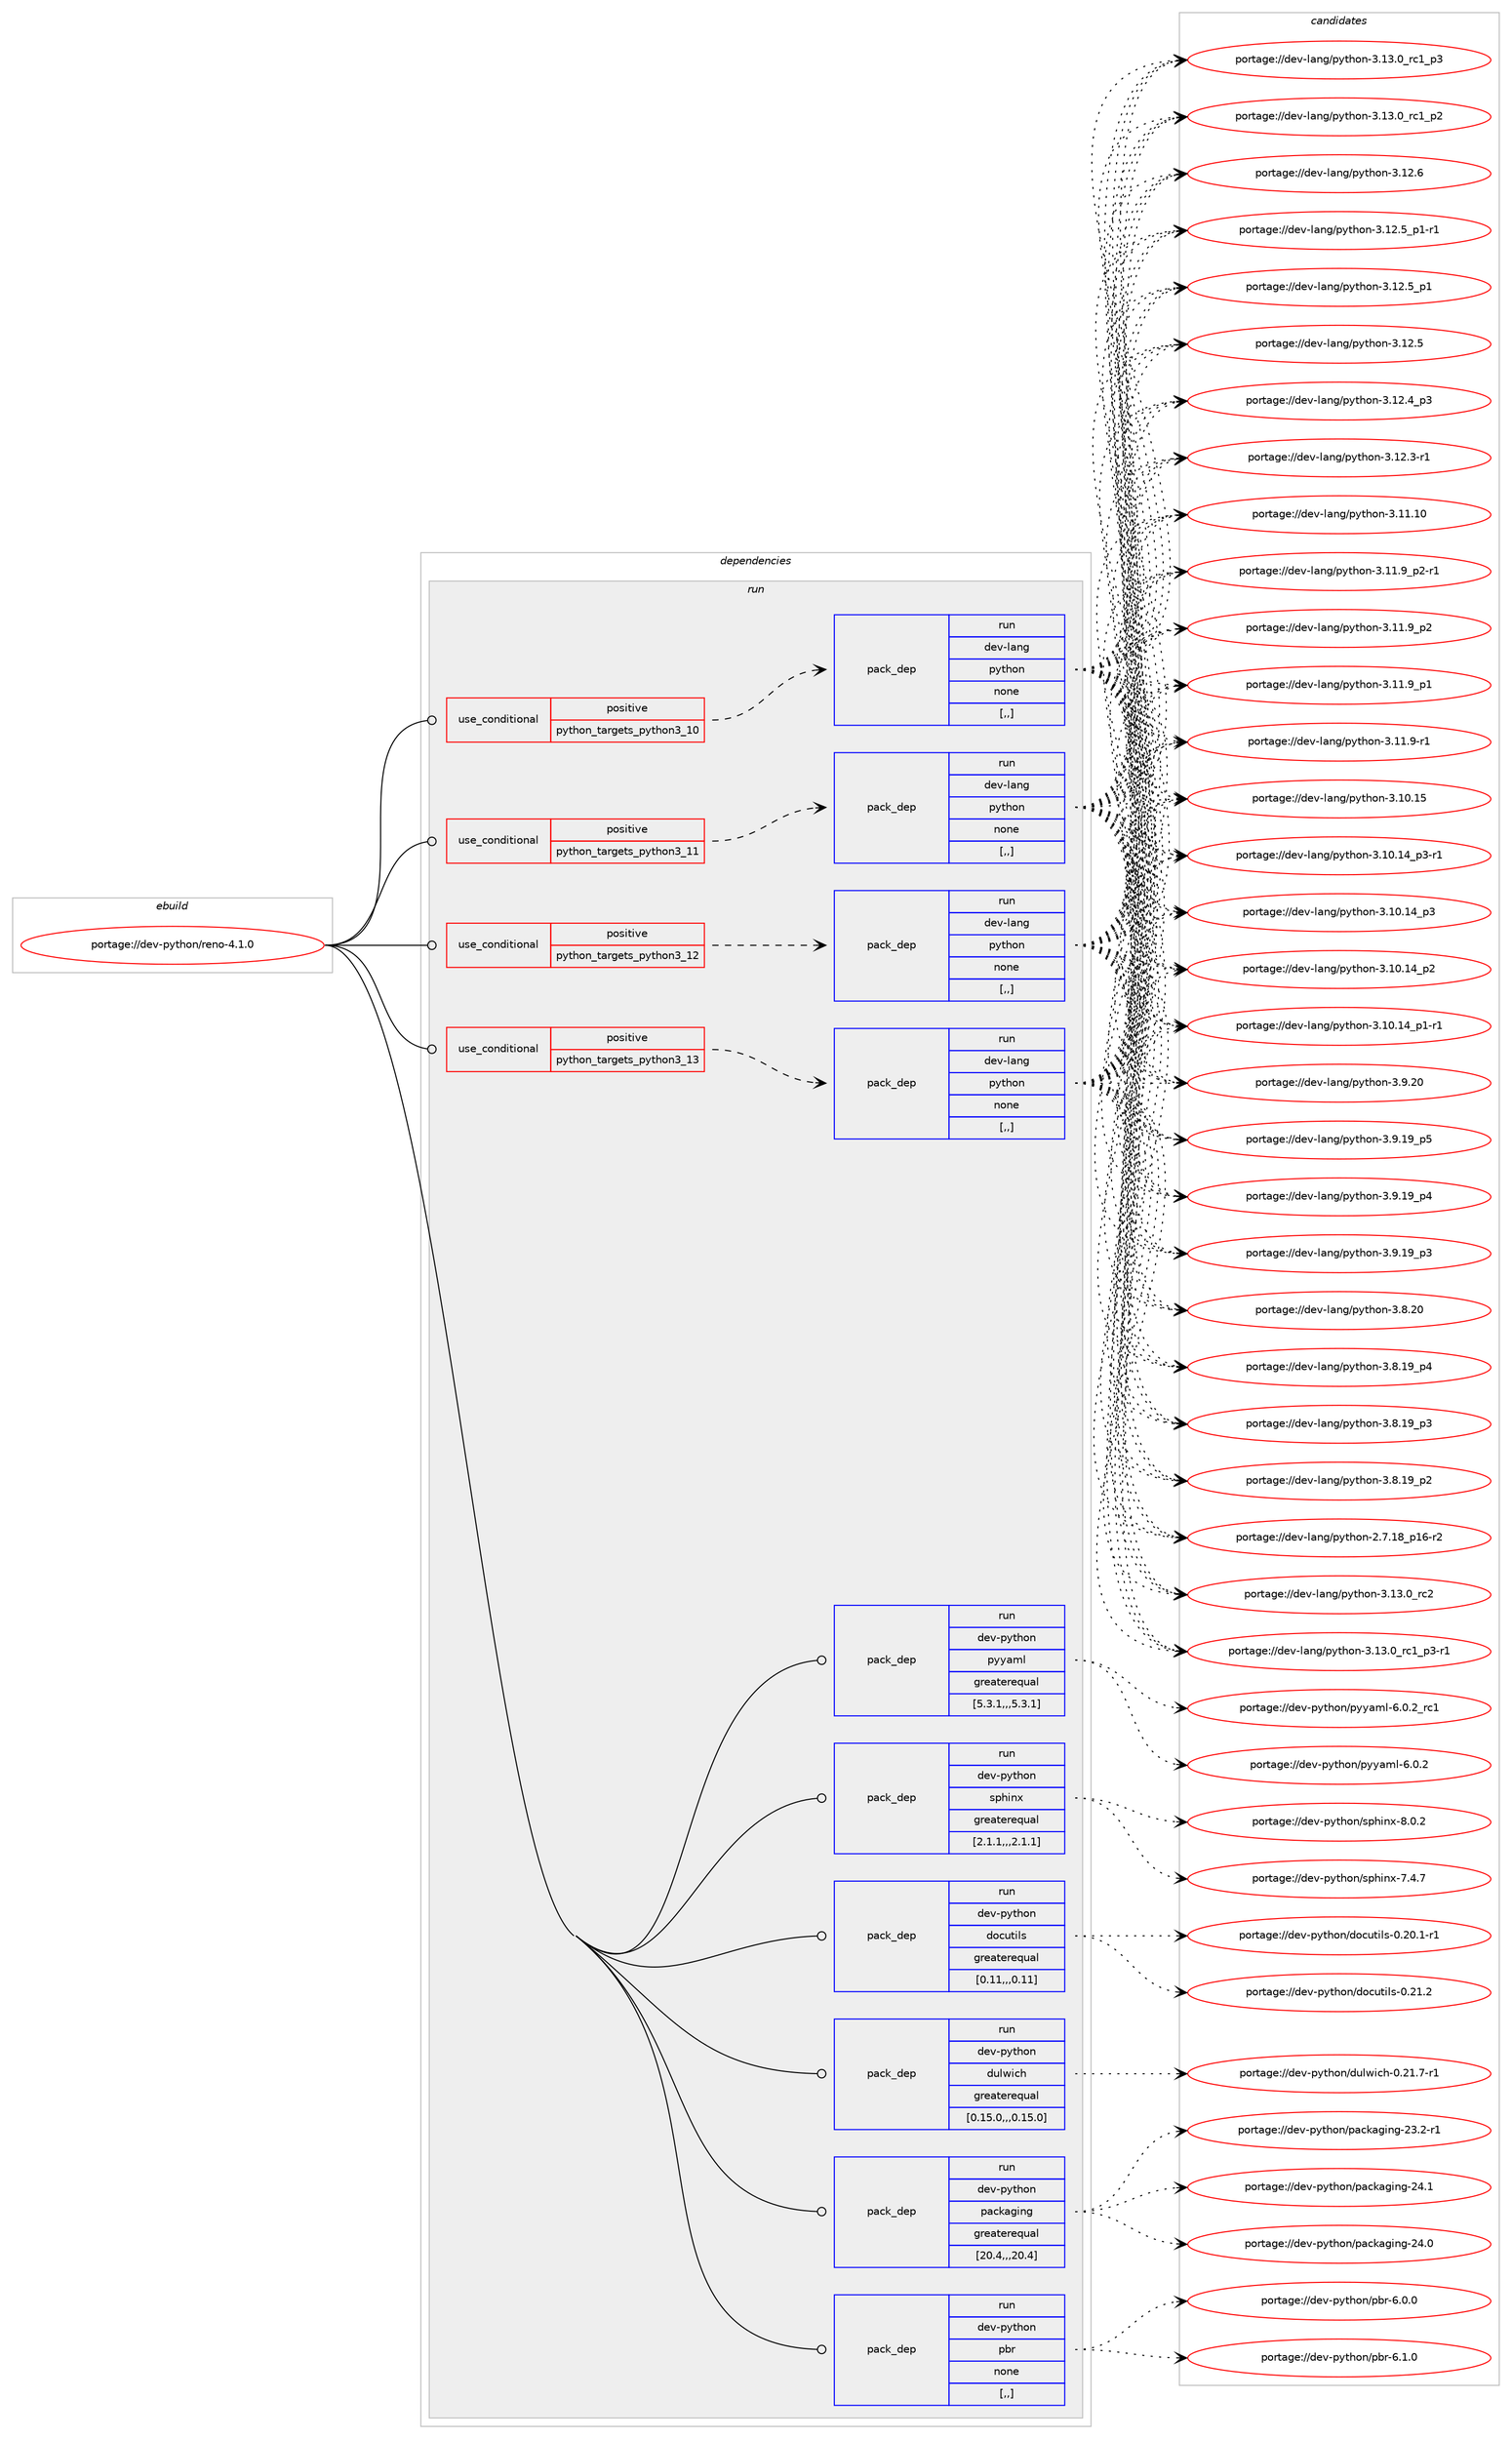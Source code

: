 digraph prolog {

# *************
# Graph options
# *************

newrank=true;
concentrate=true;
compound=true;
graph [rankdir=LR,fontname=Helvetica,fontsize=10,ranksep=1.5];#, ranksep=2.5, nodesep=0.2];
edge  [arrowhead=vee];
node  [fontname=Helvetica,fontsize=10];

# **********
# The ebuild
# **********

subgraph cluster_leftcol {
color=gray;
label=<<i>ebuild</i>>;
id [label="portage://dev-python/reno-4.1.0", color=red, width=4, href="../dev-python/reno-4.1.0.svg"];
}

# ****************
# The dependencies
# ****************

subgraph cluster_midcol {
color=gray;
label=<<i>dependencies</i>>;
subgraph cluster_compile {
fillcolor="#eeeeee";
style=filled;
label=<<i>compile</i>>;
}
subgraph cluster_compileandrun {
fillcolor="#eeeeee";
style=filled;
label=<<i>compile and run</i>>;
}
subgraph cluster_run {
fillcolor="#eeeeee";
style=filled;
label=<<i>run</i>>;
subgraph cond169623 {
dependency657152 [label=<<TABLE BORDER="0" CELLBORDER="1" CELLSPACING="0" CELLPADDING="4"><TR><TD ROWSPAN="3" CELLPADDING="10">use_conditional</TD></TR><TR><TD>positive</TD></TR><TR><TD>python_targets_python3_10</TD></TR></TABLE>>, shape=none, color=red];
subgraph pack482667 {
dependency657153 [label=<<TABLE BORDER="0" CELLBORDER="1" CELLSPACING="0" CELLPADDING="4" WIDTH="220"><TR><TD ROWSPAN="6" CELLPADDING="30">pack_dep</TD></TR><TR><TD WIDTH="110">run</TD></TR><TR><TD>dev-lang</TD></TR><TR><TD>python</TD></TR><TR><TD>none</TD></TR><TR><TD>[,,]</TD></TR></TABLE>>, shape=none, color=blue];
}
dependency657152:e -> dependency657153:w [weight=20,style="dashed",arrowhead="vee"];
}
id:e -> dependency657152:w [weight=20,style="solid",arrowhead="odot"];
subgraph cond169624 {
dependency657154 [label=<<TABLE BORDER="0" CELLBORDER="1" CELLSPACING="0" CELLPADDING="4"><TR><TD ROWSPAN="3" CELLPADDING="10">use_conditional</TD></TR><TR><TD>positive</TD></TR><TR><TD>python_targets_python3_11</TD></TR></TABLE>>, shape=none, color=red];
subgraph pack482668 {
dependency657155 [label=<<TABLE BORDER="0" CELLBORDER="1" CELLSPACING="0" CELLPADDING="4" WIDTH="220"><TR><TD ROWSPAN="6" CELLPADDING="30">pack_dep</TD></TR><TR><TD WIDTH="110">run</TD></TR><TR><TD>dev-lang</TD></TR><TR><TD>python</TD></TR><TR><TD>none</TD></TR><TR><TD>[,,]</TD></TR></TABLE>>, shape=none, color=blue];
}
dependency657154:e -> dependency657155:w [weight=20,style="dashed",arrowhead="vee"];
}
id:e -> dependency657154:w [weight=20,style="solid",arrowhead="odot"];
subgraph cond169625 {
dependency657156 [label=<<TABLE BORDER="0" CELLBORDER="1" CELLSPACING="0" CELLPADDING="4"><TR><TD ROWSPAN="3" CELLPADDING="10">use_conditional</TD></TR><TR><TD>positive</TD></TR><TR><TD>python_targets_python3_12</TD></TR></TABLE>>, shape=none, color=red];
subgraph pack482669 {
dependency657157 [label=<<TABLE BORDER="0" CELLBORDER="1" CELLSPACING="0" CELLPADDING="4" WIDTH="220"><TR><TD ROWSPAN="6" CELLPADDING="30">pack_dep</TD></TR><TR><TD WIDTH="110">run</TD></TR><TR><TD>dev-lang</TD></TR><TR><TD>python</TD></TR><TR><TD>none</TD></TR><TR><TD>[,,]</TD></TR></TABLE>>, shape=none, color=blue];
}
dependency657156:e -> dependency657157:w [weight=20,style="dashed",arrowhead="vee"];
}
id:e -> dependency657156:w [weight=20,style="solid",arrowhead="odot"];
subgraph cond169626 {
dependency657158 [label=<<TABLE BORDER="0" CELLBORDER="1" CELLSPACING="0" CELLPADDING="4"><TR><TD ROWSPAN="3" CELLPADDING="10">use_conditional</TD></TR><TR><TD>positive</TD></TR><TR><TD>python_targets_python3_13</TD></TR></TABLE>>, shape=none, color=red];
subgraph pack482670 {
dependency657159 [label=<<TABLE BORDER="0" CELLBORDER="1" CELLSPACING="0" CELLPADDING="4" WIDTH="220"><TR><TD ROWSPAN="6" CELLPADDING="30">pack_dep</TD></TR><TR><TD WIDTH="110">run</TD></TR><TR><TD>dev-lang</TD></TR><TR><TD>python</TD></TR><TR><TD>none</TD></TR><TR><TD>[,,]</TD></TR></TABLE>>, shape=none, color=blue];
}
dependency657158:e -> dependency657159:w [weight=20,style="dashed",arrowhead="vee"];
}
id:e -> dependency657158:w [weight=20,style="solid",arrowhead="odot"];
subgraph pack482671 {
dependency657160 [label=<<TABLE BORDER="0" CELLBORDER="1" CELLSPACING="0" CELLPADDING="4" WIDTH="220"><TR><TD ROWSPAN="6" CELLPADDING="30">pack_dep</TD></TR><TR><TD WIDTH="110">run</TD></TR><TR><TD>dev-python</TD></TR><TR><TD>docutils</TD></TR><TR><TD>greaterequal</TD></TR><TR><TD>[0.11,,,0.11]</TD></TR></TABLE>>, shape=none, color=blue];
}
id:e -> dependency657160:w [weight=20,style="solid",arrowhead="odot"];
subgraph pack482672 {
dependency657161 [label=<<TABLE BORDER="0" CELLBORDER="1" CELLSPACING="0" CELLPADDING="4" WIDTH="220"><TR><TD ROWSPAN="6" CELLPADDING="30">pack_dep</TD></TR><TR><TD WIDTH="110">run</TD></TR><TR><TD>dev-python</TD></TR><TR><TD>dulwich</TD></TR><TR><TD>greaterequal</TD></TR><TR><TD>[0.15.0,,,0.15.0]</TD></TR></TABLE>>, shape=none, color=blue];
}
id:e -> dependency657161:w [weight=20,style="solid",arrowhead="odot"];
subgraph pack482673 {
dependency657162 [label=<<TABLE BORDER="0" CELLBORDER="1" CELLSPACING="0" CELLPADDING="4" WIDTH="220"><TR><TD ROWSPAN="6" CELLPADDING="30">pack_dep</TD></TR><TR><TD WIDTH="110">run</TD></TR><TR><TD>dev-python</TD></TR><TR><TD>packaging</TD></TR><TR><TD>greaterequal</TD></TR><TR><TD>[20.4,,,20.4]</TD></TR></TABLE>>, shape=none, color=blue];
}
id:e -> dependency657162:w [weight=20,style="solid",arrowhead="odot"];
subgraph pack482674 {
dependency657163 [label=<<TABLE BORDER="0" CELLBORDER="1" CELLSPACING="0" CELLPADDING="4" WIDTH="220"><TR><TD ROWSPAN="6" CELLPADDING="30">pack_dep</TD></TR><TR><TD WIDTH="110">run</TD></TR><TR><TD>dev-python</TD></TR><TR><TD>pbr</TD></TR><TR><TD>none</TD></TR><TR><TD>[,,]</TD></TR></TABLE>>, shape=none, color=blue];
}
id:e -> dependency657163:w [weight=20,style="solid",arrowhead="odot"];
subgraph pack482675 {
dependency657164 [label=<<TABLE BORDER="0" CELLBORDER="1" CELLSPACING="0" CELLPADDING="4" WIDTH="220"><TR><TD ROWSPAN="6" CELLPADDING="30">pack_dep</TD></TR><TR><TD WIDTH="110">run</TD></TR><TR><TD>dev-python</TD></TR><TR><TD>pyyaml</TD></TR><TR><TD>greaterequal</TD></TR><TR><TD>[5.3.1,,,5.3.1]</TD></TR></TABLE>>, shape=none, color=blue];
}
id:e -> dependency657164:w [weight=20,style="solid",arrowhead="odot"];
subgraph pack482676 {
dependency657165 [label=<<TABLE BORDER="0" CELLBORDER="1" CELLSPACING="0" CELLPADDING="4" WIDTH="220"><TR><TD ROWSPAN="6" CELLPADDING="30">pack_dep</TD></TR><TR><TD WIDTH="110">run</TD></TR><TR><TD>dev-python</TD></TR><TR><TD>sphinx</TD></TR><TR><TD>greaterequal</TD></TR><TR><TD>[2.1.1,,,2.1.1]</TD></TR></TABLE>>, shape=none, color=blue];
}
id:e -> dependency657165:w [weight=20,style="solid",arrowhead="odot"];
}
}

# **************
# The candidates
# **************

subgraph cluster_choices {
rank=same;
color=gray;
label=<<i>candidates</i>>;

subgraph choice482667 {
color=black;
nodesep=1;
choice10010111845108971101034711212111610411111045514649514648951149950 [label="portage://dev-lang/python-3.13.0_rc2", color=red, width=4,href="../dev-lang/python-3.13.0_rc2.svg"];
choice1001011184510897110103471121211161041111104551464951464895114994995112514511449 [label="portage://dev-lang/python-3.13.0_rc1_p3-r1", color=red, width=4,href="../dev-lang/python-3.13.0_rc1_p3-r1.svg"];
choice100101118451089711010347112121116104111110455146495146489511499499511251 [label="portage://dev-lang/python-3.13.0_rc1_p3", color=red, width=4,href="../dev-lang/python-3.13.0_rc1_p3.svg"];
choice100101118451089711010347112121116104111110455146495146489511499499511250 [label="portage://dev-lang/python-3.13.0_rc1_p2", color=red, width=4,href="../dev-lang/python-3.13.0_rc1_p2.svg"];
choice10010111845108971101034711212111610411111045514649504654 [label="portage://dev-lang/python-3.12.6", color=red, width=4,href="../dev-lang/python-3.12.6.svg"];
choice1001011184510897110103471121211161041111104551464950465395112494511449 [label="portage://dev-lang/python-3.12.5_p1-r1", color=red, width=4,href="../dev-lang/python-3.12.5_p1-r1.svg"];
choice100101118451089711010347112121116104111110455146495046539511249 [label="portage://dev-lang/python-3.12.5_p1", color=red, width=4,href="../dev-lang/python-3.12.5_p1.svg"];
choice10010111845108971101034711212111610411111045514649504653 [label="portage://dev-lang/python-3.12.5", color=red, width=4,href="../dev-lang/python-3.12.5.svg"];
choice100101118451089711010347112121116104111110455146495046529511251 [label="portage://dev-lang/python-3.12.4_p3", color=red, width=4,href="../dev-lang/python-3.12.4_p3.svg"];
choice100101118451089711010347112121116104111110455146495046514511449 [label="portage://dev-lang/python-3.12.3-r1", color=red, width=4,href="../dev-lang/python-3.12.3-r1.svg"];
choice1001011184510897110103471121211161041111104551464949464948 [label="portage://dev-lang/python-3.11.10", color=red, width=4,href="../dev-lang/python-3.11.10.svg"];
choice1001011184510897110103471121211161041111104551464949465795112504511449 [label="portage://dev-lang/python-3.11.9_p2-r1", color=red, width=4,href="../dev-lang/python-3.11.9_p2-r1.svg"];
choice100101118451089711010347112121116104111110455146494946579511250 [label="portage://dev-lang/python-3.11.9_p2", color=red, width=4,href="../dev-lang/python-3.11.9_p2.svg"];
choice100101118451089711010347112121116104111110455146494946579511249 [label="portage://dev-lang/python-3.11.9_p1", color=red, width=4,href="../dev-lang/python-3.11.9_p1.svg"];
choice100101118451089711010347112121116104111110455146494946574511449 [label="portage://dev-lang/python-3.11.9-r1", color=red, width=4,href="../dev-lang/python-3.11.9-r1.svg"];
choice1001011184510897110103471121211161041111104551464948464953 [label="portage://dev-lang/python-3.10.15", color=red, width=4,href="../dev-lang/python-3.10.15.svg"];
choice100101118451089711010347112121116104111110455146494846495295112514511449 [label="portage://dev-lang/python-3.10.14_p3-r1", color=red, width=4,href="../dev-lang/python-3.10.14_p3-r1.svg"];
choice10010111845108971101034711212111610411111045514649484649529511251 [label="portage://dev-lang/python-3.10.14_p3", color=red, width=4,href="../dev-lang/python-3.10.14_p3.svg"];
choice10010111845108971101034711212111610411111045514649484649529511250 [label="portage://dev-lang/python-3.10.14_p2", color=red, width=4,href="../dev-lang/python-3.10.14_p2.svg"];
choice100101118451089711010347112121116104111110455146494846495295112494511449 [label="portage://dev-lang/python-3.10.14_p1-r1", color=red, width=4,href="../dev-lang/python-3.10.14_p1-r1.svg"];
choice10010111845108971101034711212111610411111045514657465048 [label="portage://dev-lang/python-3.9.20", color=red, width=4,href="../dev-lang/python-3.9.20.svg"];
choice100101118451089711010347112121116104111110455146574649579511253 [label="portage://dev-lang/python-3.9.19_p5", color=red, width=4,href="../dev-lang/python-3.9.19_p5.svg"];
choice100101118451089711010347112121116104111110455146574649579511252 [label="portage://dev-lang/python-3.9.19_p4", color=red, width=4,href="../dev-lang/python-3.9.19_p4.svg"];
choice100101118451089711010347112121116104111110455146574649579511251 [label="portage://dev-lang/python-3.9.19_p3", color=red, width=4,href="../dev-lang/python-3.9.19_p3.svg"];
choice10010111845108971101034711212111610411111045514656465048 [label="portage://dev-lang/python-3.8.20", color=red, width=4,href="../dev-lang/python-3.8.20.svg"];
choice100101118451089711010347112121116104111110455146564649579511252 [label="portage://dev-lang/python-3.8.19_p4", color=red, width=4,href="../dev-lang/python-3.8.19_p4.svg"];
choice100101118451089711010347112121116104111110455146564649579511251 [label="portage://dev-lang/python-3.8.19_p3", color=red, width=4,href="../dev-lang/python-3.8.19_p3.svg"];
choice100101118451089711010347112121116104111110455146564649579511250 [label="portage://dev-lang/python-3.8.19_p2", color=red, width=4,href="../dev-lang/python-3.8.19_p2.svg"];
choice100101118451089711010347112121116104111110455046554649569511249544511450 [label="portage://dev-lang/python-2.7.18_p16-r2", color=red, width=4,href="../dev-lang/python-2.7.18_p16-r2.svg"];
dependency657153:e -> choice10010111845108971101034711212111610411111045514649514648951149950:w [style=dotted,weight="100"];
dependency657153:e -> choice1001011184510897110103471121211161041111104551464951464895114994995112514511449:w [style=dotted,weight="100"];
dependency657153:e -> choice100101118451089711010347112121116104111110455146495146489511499499511251:w [style=dotted,weight="100"];
dependency657153:e -> choice100101118451089711010347112121116104111110455146495146489511499499511250:w [style=dotted,weight="100"];
dependency657153:e -> choice10010111845108971101034711212111610411111045514649504654:w [style=dotted,weight="100"];
dependency657153:e -> choice1001011184510897110103471121211161041111104551464950465395112494511449:w [style=dotted,weight="100"];
dependency657153:e -> choice100101118451089711010347112121116104111110455146495046539511249:w [style=dotted,weight="100"];
dependency657153:e -> choice10010111845108971101034711212111610411111045514649504653:w [style=dotted,weight="100"];
dependency657153:e -> choice100101118451089711010347112121116104111110455146495046529511251:w [style=dotted,weight="100"];
dependency657153:e -> choice100101118451089711010347112121116104111110455146495046514511449:w [style=dotted,weight="100"];
dependency657153:e -> choice1001011184510897110103471121211161041111104551464949464948:w [style=dotted,weight="100"];
dependency657153:e -> choice1001011184510897110103471121211161041111104551464949465795112504511449:w [style=dotted,weight="100"];
dependency657153:e -> choice100101118451089711010347112121116104111110455146494946579511250:w [style=dotted,weight="100"];
dependency657153:e -> choice100101118451089711010347112121116104111110455146494946579511249:w [style=dotted,weight="100"];
dependency657153:e -> choice100101118451089711010347112121116104111110455146494946574511449:w [style=dotted,weight="100"];
dependency657153:e -> choice1001011184510897110103471121211161041111104551464948464953:w [style=dotted,weight="100"];
dependency657153:e -> choice100101118451089711010347112121116104111110455146494846495295112514511449:w [style=dotted,weight="100"];
dependency657153:e -> choice10010111845108971101034711212111610411111045514649484649529511251:w [style=dotted,weight="100"];
dependency657153:e -> choice10010111845108971101034711212111610411111045514649484649529511250:w [style=dotted,weight="100"];
dependency657153:e -> choice100101118451089711010347112121116104111110455146494846495295112494511449:w [style=dotted,weight="100"];
dependency657153:e -> choice10010111845108971101034711212111610411111045514657465048:w [style=dotted,weight="100"];
dependency657153:e -> choice100101118451089711010347112121116104111110455146574649579511253:w [style=dotted,weight="100"];
dependency657153:e -> choice100101118451089711010347112121116104111110455146574649579511252:w [style=dotted,weight="100"];
dependency657153:e -> choice100101118451089711010347112121116104111110455146574649579511251:w [style=dotted,weight="100"];
dependency657153:e -> choice10010111845108971101034711212111610411111045514656465048:w [style=dotted,weight="100"];
dependency657153:e -> choice100101118451089711010347112121116104111110455146564649579511252:w [style=dotted,weight="100"];
dependency657153:e -> choice100101118451089711010347112121116104111110455146564649579511251:w [style=dotted,weight="100"];
dependency657153:e -> choice100101118451089711010347112121116104111110455146564649579511250:w [style=dotted,weight="100"];
dependency657153:e -> choice100101118451089711010347112121116104111110455046554649569511249544511450:w [style=dotted,weight="100"];
}
subgraph choice482668 {
color=black;
nodesep=1;
choice10010111845108971101034711212111610411111045514649514648951149950 [label="portage://dev-lang/python-3.13.0_rc2", color=red, width=4,href="../dev-lang/python-3.13.0_rc2.svg"];
choice1001011184510897110103471121211161041111104551464951464895114994995112514511449 [label="portage://dev-lang/python-3.13.0_rc1_p3-r1", color=red, width=4,href="../dev-lang/python-3.13.0_rc1_p3-r1.svg"];
choice100101118451089711010347112121116104111110455146495146489511499499511251 [label="portage://dev-lang/python-3.13.0_rc1_p3", color=red, width=4,href="../dev-lang/python-3.13.0_rc1_p3.svg"];
choice100101118451089711010347112121116104111110455146495146489511499499511250 [label="portage://dev-lang/python-3.13.0_rc1_p2", color=red, width=4,href="../dev-lang/python-3.13.0_rc1_p2.svg"];
choice10010111845108971101034711212111610411111045514649504654 [label="portage://dev-lang/python-3.12.6", color=red, width=4,href="../dev-lang/python-3.12.6.svg"];
choice1001011184510897110103471121211161041111104551464950465395112494511449 [label="portage://dev-lang/python-3.12.5_p1-r1", color=red, width=4,href="../dev-lang/python-3.12.5_p1-r1.svg"];
choice100101118451089711010347112121116104111110455146495046539511249 [label="portage://dev-lang/python-3.12.5_p1", color=red, width=4,href="../dev-lang/python-3.12.5_p1.svg"];
choice10010111845108971101034711212111610411111045514649504653 [label="portage://dev-lang/python-3.12.5", color=red, width=4,href="../dev-lang/python-3.12.5.svg"];
choice100101118451089711010347112121116104111110455146495046529511251 [label="portage://dev-lang/python-3.12.4_p3", color=red, width=4,href="../dev-lang/python-3.12.4_p3.svg"];
choice100101118451089711010347112121116104111110455146495046514511449 [label="portage://dev-lang/python-3.12.3-r1", color=red, width=4,href="../dev-lang/python-3.12.3-r1.svg"];
choice1001011184510897110103471121211161041111104551464949464948 [label="portage://dev-lang/python-3.11.10", color=red, width=4,href="../dev-lang/python-3.11.10.svg"];
choice1001011184510897110103471121211161041111104551464949465795112504511449 [label="portage://dev-lang/python-3.11.9_p2-r1", color=red, width=4,href="../dev-lang/python-3.11.9_p2-r1.svg"];
choice100101118451089711010347112121116104111110455146494946579511250 [label="portage://dev-lang/python-3.11.9_p2", color=red, width=4,href="../dev-lang/python-3.11.9_p2.svg"];
choice100101118451089711010347112121116104111110455146494946579511249 [label="portage://dev-lang/python-3.11.9_p1", color=red, width=4,href="../dev-lang/python-3.11.9_p1.svg"];
choice100101118451089711010347112121116104111110455146494946574511449 [label="portage://dev-lang/python-3.11.9-r1", color=red, width=4,href="../dev-lang/python-3.11.9-r1.svg"];
choice1001011184510897110103471121211161041111104551464948464953 [label="portage://dev-lang/python-3.10.15", color=red, width=4,href="../dev-lang/python-3.10.15.svg"];
choice100101118451089711010347112121116104111110455146494846495295112514511449 [label="portage://dev-lang/python-3.10.14_p3-r1", color=red, width=4,href="../dev-lang/python-3.10.14_p3-r1.svg"];
choice10010111845108971101034711212111610411111045514649484649529511251 [label="portage://dev-lang/python-3.10.14_p3", color=red, width=4,href="../dev-lang/python-3.10.14_p3.svg"];
choice10010111845108971101034711212111610411111045514649484649529511250 [label="portage://dev-lang/python-3.10.14_p2", color=red, width=4,href="../dev-lang/python-3.10.14_p2.svg"];
choice100101118451089711010347112121116104111110455146494846495295112494511449 [label="portage://dev-lang/python-3.10.14_p1-r1", color=red, width=4,href="../dev-lang/python-3.10.14_p1-r1.svg"];
choice10010111845108971101034711212111610411111045514657465048 [label="portage://dev-lang/python-3.9.20", color=red, width=4,href="../dev-lang/python-3.9.20.svg"];
choice100101118451089711010347112121116104111110455146574649579511253 [label="portage://dev-lang/python-3.9.19_p5", color=red, width=4,href="../dev-lang/python-3.9.19_p5.svg"];
choice100101118451089711010347112121116104111110455146574649579511252 [label="portage://dev-lang/python-3.9.19_p4", color=red, width=4,href="../dev-lang/python-3.9.19_p4.svg"];
choice100101118451089711010347112121116104111110455146574649579511251 [label="portage://dev-lang/python-3.9.19_p3", color=red, width=4,href="../dev-lang/python-3.9.19_p3.svg"];
choice10010111845108971101034711212111610411111045514656465048 [label="portage://dev-lang/python-3.8.20", color=red, width=4,href="../dev-lang/python-3.8.20.svg"];
choice100101118451089711010347112121116104111110455146564649579511252 [label="portage://dev-lang/python-3.8.19_p4", color=red, width=4,href="../dev-lang/python-3.8.19_p4.svg"];
choice100101118451089711010347112121116104111110455146564649579511251 [label="portage://dev-lang/python-3.8.19_p3", color=red, width=4,href="../dev-lang/python-3.8.19_p3.svg"];
choice100101118451089711010347112121116104111110455146564649579511250 [label="portage://dev-lang/python-3.8.19_p2", color=red, width=4,href="../dev-lang/python-3.8.19_p2.svg"];
choice100101118451089711010347112121116104111110455046554649569511249544511450 [label="portage://dev-lang/python-2.7.18_p16-r2", color=red, width=4,href="../dev-lang/python-2.7.18_p16-r2.svg"];
dependency657155:e -> choice10010111845108971101034711212111610411111045514649514648951149950:w [style=dotted,weight="100"];
dependency657155:e -> choice1001011184510897110103471121211161041111104551464951464895114994995112514511449:w [style=dotted,weight="100"];
dependency657155:e -> choice100101118451089711010347112121116104111110455146495146489511499499511251:w [style=dotted,weight="100"];
dependency657155:e -> choice100101118451089711010347112121116104111110455146495146489511499499511250:w [style=dotted,weight="100"];
dependency657155:e -> choice10010111845108971101034711212111610411111045514649504654:w [style=dotted,weight="100"];
dependency657155:e -> choice1001011184510897110103471121211161041111104551464950465395112494511449:w [style=dotted,weight="100"];
dependency657155:e -> choice100101118451089711010347112121116104111110455146495046539511249:w [style=dotted,weight="100"];
dependency657155:e -> choice10010111845108971101034711212111610411111045514649504653:w [style=dotted,weight="100"];
dependency657155:e -> choice100101118451089711010347112121116104111110455146495046529511251:w [style=dotted,weight="100"];
dependency657155:e -> choice100101118451089711010347112121116104111110455146495046514511449:w [style=dotted,weight="100"];
dependency657155:e -> choice1001011184510897110103471121211161041111104551464949464948:w [style=dotted,weight="100"];
dependency657155:e -> choice1001011184510897110103471121211161041111104551464949465795112504511449:w [style=dotted,weight="100"];
dependency657155:e -> choice100101118451089711010347112121116104111110455146494946579511250:w [style=dotted,weight="100"];
dependency657155:e -> choice100101118451089711010347112121116104111110455146494946579511249:w [style=dotted,weight="100"];
dependency657155:e -> choice100101118451089711010347112121116104111110455146494946574511449:w [style=dotted,weight="100"];
dependency657155:e -> choice1001011184510897110103471121211161041111104551464948464953:w [style=dotted,weight="100"];
dependency657155:e -> choice100101118451089711010347112121116104111110455146494846495295112514511449:w [style=dotted,weight="100"];
dependency657155:e -> choice10010111845108971101034711212111610411111045514649484649529511251:w [style=dotted,weight="100"];
dependency657155:e -> choice10010111845108971101034711212111610411111045514649484649529511250:w [style=dotted,weight="100"];
dependency657155:e -> choice100101118451089711010347112121116104111110455146494846495295112494511449:w [style=dotted,weight="100"];
dependency657155:e -> choice10010111845108971101034711212111610411111045514657465048:w [style=dotted,weight="100"];
dependency657155:e -> choice100101118451089711010347112121116104111110455146574649579511253:w [style=dotted,weight="100"];
dependency657155:e -> choice100101118451089711010347112121116104111110455146574649579511252:w [style=dotted,weight="100"];
dependency657155:e -> choice100101118451089711010347112121116104111110455146574649579511251:w [style=dotted,weight="100"];
dependency657155:e -> choice10010111845108971101034711212111610411111045514656465048:w [style=dotted,weight="100"];
dependency657155:e -> choice100101118451089711010347112121116104111110455146564649579511252:w [style=dotted,weight="100"];
dependency657155:e -> choice100101118451089711010347112121116104111110455146564649579511251:w [style=dotted,weight="100"];
dependency657155:e -> choice100101118451089711010347112121116104111110455146564649579511250:w [style=dotted,weight="100"];
dependency657155:e -> choice100101118451089711010347112121116104111110455046554649569511249544511450:w [style=dotted,weight="100"];
}
subgraph choice482669 {
color=black;
nodesep=1;
choice10010111845108971101034711212111610411111045514649514648951149950 [label="portage://dev-lang/python-3.13.0_rc2", color=red, width=4,href="../dev-lang/python-3.13.0_rc2.svg"];
choice1001011184510897110103471121211161041111104551464951464895114994995112514511449 [label="portage://dev-lang/python-3.13.0_rc1_p3-r1", color=red, width=4,href="../dev-lang/python-3.13.0_rc1_p3-r1.svg"];
choice100101118451089711010347112121116104111110455146495146489511499499511251 [label="portage://dev-lang/python-3.13.0_rc1_p3", color=red, width=4,href="../dev-lang/python-3.13.0_rc1_p3.svg"];
choice100101118451089711010347112121116104111110455146495146489511499499511250 [label="portage://dev-lang/python-3.13.0_rc1_p2", color=red, width=4,href="../dev-lang/python-3.13.0_rc1_p2.svg"];
choice10010111845108971101034711212111610411111045514649504654 [label="portage://dev-lang/python-3.12.6", color=red, width=4,href="../dev-lang/python-3.12.6.svg"];
choice1001011184510897110103471121211161041111104551464950465395112494511449 [label="portage://dev-lang/python-3.12.5_p1-r1", color=red, width=4,href="../dev-lang/python-3.12.5_p1-r1.svg"];
choice100101118451089711010347112121116104111110455146495046539511249 [label="portage://dev-lang/python-3.12.5_p1", color=red, width=4,href="../dev-lang/python-3.12.5_p1.svg"];
choice10010111845108971101034711212111610411111045514649504653 [label="portage://dev-lang/python-3.12.5", color=red, width=4,href="../dev-lang/python-3.12.5.svg"];
choice100101118451089711010347112121116104111110455146495046529511251 [label="portage://dev-lang/python-3.12.4_p3", color=red, width=4,href="../dev-lang/python-3.12.4_p3.svg"];
choice100101118451089711010347112121116104111110455146495046514511449 [label="portage://dev-lang/python-3.12.3-r1", color=red, width=4,href="../dev-lang/python-3.12.3-r1.svg"];
choice1001011184510897110103471121211161041111104551464949464948 [label="portage://dev-lang/python-3.11.10", color=red, width=4,href="../dev-lang/python-3.11.10.svg"];
choice1001011184510897110103471121211161041111104551464949465795112504511449 [label="portage://dev-lang/python-3.11.9_p2-r1", color=red, width=4,href="../dev-lang/python-3.11.9_p2-r1.svg"];
choice100101118451089711010347112121116104111110455146494946579511250 [label="portage://dev-lang/python-3.11.9_p2", color=red, width=4,href="../dev-lang/python-3.11.9_p2.svg"];
choice100101118451089711010347112121116104111110455146494946579511249 [label="portage://dev-lang/python-3.11.9_p1", color=red, width=4,href="../dev-lang/python-3.11.9_p1.svg"];
choice100101118451089711010347112121116104111110455146494946574511449 [label="portage://dev-lang/python-3.11.9-r1", color=red, width=4,href="../dev-lang/python-3.11.9-r1.svg"];
choice1001011184510897110103471121211161041111104551464948464953 [label="portage://dev-lang/python-3.10.15", color=red, width=4,href="../dev-lang/python-3.10.15.svg"];
choice100101118451089711010347112121116104111110455146494846495295112514511449 [label="portage://dev-lang/python-3.10.14_p3-r1", color=red, width=4,href="../dev-lang/python-3.10.14_p3-r1.svg"];
choice10010111845108971101034711212111610411111045514649484649529511251 [label="portage://dev-lang/python-3.10.14_p3", color=red, width=4,href="../dev-lang/python-3.10.14_p3.svg"];
choice10010111845108971101034711212111610411111045514649484649529511250 [label="portage://dev-lang/python-3.10.14_p2", color=red, width=4,href="../dev-lang/python-3.10.14_p2.svg"];
choice100101118451089711010347112121116104111110455146494846495295112494511449 [label="portage://dev-lang/python-3.10.14_p1-r1", color=red, width=4,href="../dev-lang/python-3.10.14_p1-r1.svg"];
choice10010111845108971101034711212111610411111045514657465048 [label="portage://dev-lang/python-3.9.20", color=red, width=4,href="../dev-lang/python-3.9.20.svg"];
choice100101118451089711010347112121116104111110455146574649579511253 [label="portage://dev-lang/python-3.9.19_p5", color=red, width=4,href="../dev-lang/python-3.9.19_p5.svg"];
choice100101118451089711010347112121116104111110455146574649579511252 [label="portage://dev-lang/python-3.9.19_p4", color=red, width=4,href="../dev-lang/python-3.9.19_p4.svg"];
choice100101118451089711010347112121116104111110455146574649579511251 [label="portage://dev-lang/python-3.9.19_p3", color=red, width=4,href="../dev-lang/python-3.9.19_p3.svg"];
choice10010111845108971101034711212111610411111045514656465048 [label="portage://dev-lang/python-3.8.20", color=red, width=4,href="../dev-lang/python-3.8.20.svg"];
choice100101118451089711010347112121116104111110455146564649579511252 [label="portage://dev-lang/python-3.8.19_p4", color=red, width=4,href="../dev-lang/python-3.8.19_p4.svg"];
choice100101118451089711010347112121116104111110455146564649579511251 [label="portage://dev-lang/python-3.8.19_p3", color=red, width=4,href="../dev-lang/python-3.8.19_p3.svg"];
choice100101118451089711010347112121116104111110455146564649579511250 [label="portage://dev-lang/python-3.8.19_p2", color=red, width=4,href="../dev-lang/python-3.8.19_p2.svg"];
choice100101118451089711010347112121116104111110455046554649569511249544511450 [label="portage://dev-lang/python-2.7.18_p16-r2", color=red, width=4,href="../dev-lang/python-2.7.18_p16-r2.svg"];
dependency657157:e -> choice10010111845108971101034711212111610411111045514649514648951149950:w [style=dotted,weight="100"];
dependency657157:e -> choice1001011184510897110103471121211161041111104551464951464895114994995112514511449:w [style=dotted,weight="100"];
dependency657157:e -> choice100101118451089711010347112121116104111110455146495146489511499499511251:w [style=dotted,weight="100"];
dependency657157:e -> choice100101118451089711010347112121116104111110455146495146489511499499511250:w [style=dotted,weight="100"];
dependency657157:e -> choice10010111845108971101034711212111610411111045514649504654:w [style=dotted,weight="100"];
dependency657157:e -> choice1001011184510897110103471121211161041111104551464950465395112494511449:w [style=dotted,weight="100"];
dependency657157:e -> choice100101118451089711010347112121116104111110455146495046539511249:w [style=dotted,weight="100"];
dependency657157:e -> choice10010111845108971101034711212111610411111045514649504653:w [style=dotted,weight="100"];
dependency657157:e -> choice100101118451089711010347112121116104111110455146495046529511251:w [style=dotted,weight="100"];
dependency657157:e -> choice100101118451089711010347112121116104111110455146495046514511449:w [style=dotted,weight="100"];
dependency657157:e -> choice1001011184510897110103471121211161041111104551464949464948:w [style=dotted,weight="100"];
dependency657157:e -> choice1001011184510897110103471121211161041111104551464949465795112504511449:w [style=dotted,weight="100"];
dependency657157:e -> choice100101118451089711010347112121116104111110455146494946579511250:w [style=dotted,weight="100"];
dependency657157:e -> choice100101118451089711010347112121116104111110455146494946579511249:w [style=dotted,weight="100"];
dependency657157:e -> choice100101118451089711010347112121116104111110455146494946574511449:w [style=dotted,weight="100"];
dependency657157:e -> choice1001011184510897110103471121211161041111104551464948464953:w [style=dotted,weight="100"];
dependency657157:e -> choice100101118451089711010347112121116104111110455146494846495295112514511449:w [style=dotted,weight="100"];
dependency657157:e -> choice10010111845108971101034711212111610411111045514649484649529511251:w [style=dotted,weight="100"];
dependency657157:e -> choice10010111845108971101034711212111610411111045514649484649529511250:w [style=dotted,weight="100"];
dependency657157:e -> choice100101118451089711010347112121116104111110455146494846495295112494511449:w [style=dotted,weight="100"];
dependency657157:e -> choice10010111845108971101034711212111610411111045514657465048:w [style=dotted,weight="100"];
dependency657157:e -> choice100101118451089711010347112121116104111110455146574649579511253:w [style=dotted,weight="100"];
dependency657157:e -> choice100101118451089711010347112121116104111110455146574649579511252:w [style=dotted,weight="100"];
dependency657157:e -> choice100101118451089711010347112121116104111110455146574649579511251:w [style=dotted,weight="100"];
dependency657157:e -> choice10010111845108971101034711212111610411111045514656465048:w [style=dotted,weight="100"];
dependency657157:e -> choice100101118451089711010347112121116104111110455146564649579511252:w [style=dotted,weight="100"];
dependency657157:e -> choice100101118451089711010347112121116104111110455146564649579511251:w [style=dotted,weight="100"];
dependency657157:e -> choice100101118451089711010347112121116104111110455146564649579511250:w [style=dotted,weight="100"];
dependency657157:e -> choice100101118451089711010347112121116104111110455046554649569511249544511450:w [style=dotted,weight="100"];
}
subgraph choice482670 {
color=black;
nodesep=1;
choice10010111845108971101034711212111610411111045514649514648951149950 [label="portage://dev-lang/python-3.13.0_rc2", color=red, width=4,href="../dev-lang/python-3.13.0_rc2.svg"];
choice1001011184510897110103471121211161041111104551464951464895114994995112514511449 [label="portage://dev-lang/python-3.13.0_rc1_p3-r1", color=red, width=4,href="../dev-lang/python-3.13.0_rc1_p3-r1.svg"];
choice100101118451089711010347112121116104111110455146495146489511499499511251 [label="portage://dev-lang/python-3.13.0_rc1_p3", color=red, width=4,href="../dev-lang/python-3.13.0_rc1_p3.svg"];
choice100101118451089711010347112121116104111110455146495146489511499499511250 [label="portage://dev-lang/python-3.13.0_rc1_p2", color=red, width=4,href="../dev-lang/python-3.13.0_rc1_p2.svg"];
choice10010111845108971101034711212111610411111045514649504654 [label="portage://dev-lang/python-3.12.6", color=red, width=4,href="../dev-lang/python-3.12.6.svg"];
choice1001011184510897110103471121211161041111104551464950465395112494511449 [label="portage://dev-lang/python-3.12.5_p1-r1", color=red, width=4,href="../dev-lang/python-3.12.5_p1-r1.svg"];
choice100101118451089711010347112121116104111110455146495046539511249 [label="portage://dev-lang/python-3.12.5_p1", color=red, width=4,href="../dev-lang/python-3.12.5_p1.svg"];
choice10010111845108971101034711212111610411111045514649504653 [label="portage://dev-lang/python-3.12.5", color=red, width=4,href="../dev-lang/python-3.12.5.svg"];
choice100101118451089711010347112121116104111110455146495046529511251 [label="portage://dev-lang/python-3.12.4_p3", color=red, width=4,href="../dev-lang/python-3.12.4_p3.svg"];
choice100101118451089711010347112121116104111110455146495046514511449 [label="portage://dev-lang/python-3.12.3-r1", color=red, width=4,href="../dev-lang/python-3.12.3-r1.svg"];
choice1001011184510897110103471121211161041111104551464949464948 [label="portage://dev-lang/python-3.11.10", color=red, width=4,href="../dev-lang/python-3.11.10.svg"];
choice1001011184510897110103471121211161041111104551464949465795112504511449 [label="portage://dev-lang/python-3.11.9_p2-r1", color=red, width=4,href="../dev-lang/python-3.11.9_p2-r1.svg"];
choice100101118451089711010347112121116104111110455146494946579511250 [label="portage://dev-lang/python-3.11.9_p2", color=red, width=4,href="../dev-lang/python-3.11.9_p2.svg"];
choice100101118451089711010347112121116104111110455146494946579511249 [label="portage://dev-lang/python-3.11.9_p1", color=red, width=4,href="../dev-lang/python-3.11.9_p1.svg"];
choice100101118451089711010347112121116104111110455146494946574511449 [label="portage://dev-lang/python-3.11.9-r1", color=red, width=4,href="../dev-lang/python-3.11.9-r1.svg"];
choice1001011184510897110103471121211161041111104551464948464953 [label="portage://dev-lang/python-3.10.15", color=red, width=4,href="../dev-lang/python-3.10.15.svg"];
choice100101118451089711010347112121116104111110455146494846495295112514511449 [label="portage://dev-lang/python-3.10.14_p3-r1", color=red, width=4,href="../dev-lang/python-3.10.14_p3-r1.svg"];
choice10010111845108971101034711212111610411111045514649484649529511251 [label="portage://dev-lang/python-3.10.14_p3", color=red, width=4,href="../dev-lang/python-3.10.14_p3.svg"];
choice10010111845108971101034711212111610411111045514649484649529511250 [label="portage://dev-lang/python-3.10.14_p2", color=red, width=4,href="../dev-lang/python-3.10.14_p2.svg"];
choice100101118451089711010347112121116104111110455146494846495295112494511449 [label="portage://dev-lang/python-3.10.14_p1-r1", color=red, width=4,href="../dev-lang/python-3.10.14_p1-r1.svg"];
choice10010111845108971101034711212111610411111045514657465048 [label="portage://dev-lang/python-3.9.20", color=red, width=4,href="../dev-lang/python-3.9.20.svg"];
choice100101118451089711010347112121116104111110455146574649579511253 [label="portage://dev-lang/python-3.9.19_p5", color=red, width=4,href="../dev-lang/python-3.9.19_p5.svg"];
choice100101118451089711010347112121116104111110455146574649579511252 [label="portage://dev-lang/python-3.9.19_p4", color=red, width=4,href="../dev-lang/python-3.9.19_p4.svg"];
choice100101118451089711010347112121116104111110455146574649579511251 [label="portage://dev-lang/python-3.9.19_p3", color=red, width=4,href="../dev-lang/python-3.9.19_p3.svg"];
choice10010111845108971101034711212111610411111045514656465048 [label="portage://dev-lang/python-3.8.20", color=red, width=4,href="../dev-lang/python-3.8.20.svg"];
choice100101118451089711010347112121116104111110455146564649579511252 [label="portage://dev-lang/python-3.8.19_p4", color=red, width=4,href="../dev-lang/python-3.8.19_p4.svg"];
choice100101118451089711010347112121116104111110455146564649579511251 [label="portage://dev-lang/python-3.8.19_p3", color=red, width=4,href="../dev-lang/python-3.8.19_p3.svg"];
choice100101118451089711010347112121116104111110455146564649579511250 [label="portage://dev-lang/python-3.8.19_p2", color=red, width=4,href="../dev-lang/python-3.8.19_p2.svg"];
choice100101118451089711010347112121116104111110455046554649569511249544511450 [label="portage://dev-lang/python-2.7.18_p16-r2", color=red, width=4,href="../dev-lang/python-2.7.18_p16-r2.svg"];
dependency657159:e -> choice10010111845108971101034711212111610411111045514649514648951149950:w [style=dotted,weight="100"];
dependency657159:e -> choice1001011184510897110103471121211161041111104551464951464895114994995112514511449:w [style=dotted,weight="100"];
dependency657159:e -> choice100101118451089711010347112121116104111110455146495146489511499499511251:w [style=dotted,weight="100"];
dependency657159:e -> choice100101118451089711010347112121116104111110455146495146489511499499511250:w [style=dotted,weight="100"];
dependency657159:e -> choice10010111845108971101034711212111610411111045514649504654:w [style=dotted,weight="100"];
dependency657159:e -> choice1001011184510897110103471121211161041111104551464950465395112494511449:w [style=dotted,weight="100"];
dependency657159:e -> choice100101118451089711010347112121116104111110455146495046539511249:w [style=dotted,weight="100"];
dependency657159:e -> choice10010111845108971101034711212111610411111045514649504653:w [style=dotted,weight="100"];
dependency657159:e -> choice100101118451089711010347112121116104111110455146495046529511251:w [style=dotted,weight="100"];
dependency657159:e -> choice100101118451089711010347112121116104111110455146495046514511449:w [style=dotted,weight="100"];
dependency657159:e -> choice1001011184510897110103471121211161041111104551464949464948:w [style=dotted,weight="100"];
dependency657159:e -> choice1001011184510897110103471121211161041111104551464949465795112504511449:w [style=dotted,weight="100"];
dependency657159:e -> choice100101118451089711010347112121116104111110455146494946579511250:w [style=dotted,weight="100"];
dependency657159:e -> choice100101118451089711010347112121116104111110455146494946579511249:w [style=dotted,weight="100"];
dependency657159:e -> choice100101118451089711010347112121116104111110455146494946574511449:w [style=dotted,weight="100"];
dependency657159:e -> choice1001011184510897110103471121211161041111104551464948464953:w [style=dotted,weight="100"];
dependency657159:e -> choice100101118451089711010347112121116104111110455146494846495295112514511449:w [style=dotted,weight="100"];
dependency657159:e -> choice10010111845108971101034711212111610411111045514649484649529511251:w [style=dotted,weight="100"];
dependency657159:e -> choice10010111845108971101034711212111610411111045514649484649529511250:w [style=dotted,weight="100"];
dependency657159:e -> choice100101118451089711010347112121116104111110455146494846495295112494511449:w [style=dotted,weight="100"];
dependency657159:e -> choice10010111845108971101034711212111610411111045514657465048:w [style=dotted,weight="100"];
dependency657159:e -> choice100101118451089711010347112121116104111110455146574649579511253:w [style=dotted,weight="100"];
dependency657159:e -> choice100101118451089711010347112121116104111110455146574649579511252:w [style=dotted,weight="100"];
dependency657159:e -> choice100101118451089711010347112121116104111110455146574649579511251:w [style=dotted,weight="100"];
dependency657159:e -> choice10010111845108971101034711212111610411111045514656465048:w [style=dotted,weight="100"];
dependency657159:e -> choice100101118451089711010347112121116104111110455146564649579511252:w [style=dotted,weight="100"];
dependency657159:e -> choice100101118451089711010347112121116104111110455146564649579511251:w [style=dotted,weight="100"];
dependency657159:e -> choice100101118451089711010347112121116104111110455146564649579511250:w [style=dotted,weight="100"];
dependency657159:e -> choice100101118451089711010347112121116104111110455046554649569511249544511450:w [style=dotted,weight="100"];
}
subgraph choice482671 {
color=black;
nodesep=1;
choice10010111845112121116104111110471001119911711610510811545484650494650 [label="portage://dev-python/docutils-0.21.2", color=red, width=4,href="../dev-python/docutils-0.21.2.svg"];
choice100101118451121211161041111104710011199117116105108115454846504846494511449 [label="portage://dev-python/docutils-0.20.1-r1", color=red, width=4,href="../dev-python/docutils-0.20.1-r1.svg"];
dependency657160:e -> choice10010111845112121116104111110471001119911711610510811545484650494650:w [style=dotted,weight="100"];
dependency657160:e -> choice100101118451121211161041111104710011199117116105108115454846504846494511449:w [style=dotted,weight="100"];
}
subgraph choice482672 {
color=black;
nodesep=1;
choice100101118451121211161041111104710011710811910599104454846504946554511449 [label="portage://dev-python/dulwich-0.21.7-r1", color=red, width=4,href="../dev-python/dulwich-0.21.7-r1.svg"];
dependency657161:e -> choice100101118451121211161041111104710011710811910599104454846504946554511449:w [style=dotted,weight="100"];
}
subgraph choice482673 {
color=black;
nodesep=1;
choice10010111845112121116104111110471129799107971031051101034550524649 [label="portage://dev-python/packaging-24.1", color=red, width=4,href="../dev-python/packaging-24.1.svg"];
choice10010111845112121116104111110471129799107971031051101034550524648 [label="portage://dev-python/packaging-24.0", color=red, width=4,href="../dev-python/packaging-24.0.svg"];
choice100101118451121211161041111104711297991079710310511010345505146504511449 [label="portage://dev-python/packaging-23.2-r1", color=red, width=4,href="../dev-python/packaging-23.2-r1.svg"];
dependency657162:e -> choice10010111845112121116104111110471129799107971031051101034550524649:w [style=dotted,weight="100"];
dependency657162:e -> choice10010111845112121116104111110471129799107971031051101034550524648:w [style=dotted,weight="100"];
dependency657162:e -> choice100101118451121211161041111104711297991079710310511010345505146504511449:w [style=dotted,weight="100"];
}
subgraph choice482674 {
color=black;
nodesep=1;
choice100101118451121211161041111104711298114455446494648 [label="portage://dev-python/pbr-6.1.0", color=red, width=4,href="../dev-python/pbr-6.1.0.svg"];
choice100101118451121211161041111104711298114455446484648 [label="portage://dev-python/pbr-6.0.0", color=red, width=4,href="../dev-python/pbr-6.0.0.svg"];
dependency657163:e -> choice100101118451121211161041111104711298114455446494648:w [style=dotted,weight="100"];
dependency657163:e -> choice100101118451121211161041111104711298114455446484648:w [style=dotted,weight="100"];
}
subgraph choice482675 {
color=black;
nodesep=1;
choice100101118451121211161041111104711212112197109108455446484650951149949 [label="portage://dev-python/pyyaml-6.0.2_rc1", color=red, width=4,href="../dev-python/pyyaml-6.0.2_rc1.svg"];
choice100101118451121211161041111104711212112197109108455446484650 [label="portage://dev-python/pyyaml-6.0.2", color=red, width=4,href="../dev-python/pyyaml-6.0.2.svg"];
dependency657164:e -> choice100101118451121211161041111104711212112197109108455446484650951149949:w [style=dotted,weight="100"];
dependency657164:e -> choice100101118451121211161041111104711212112197109108455446484650:w [style=dotted,weight="100"];
}
subgraph choice482676 {
color=black;
nodesep=1;
choice1001011184511212111610411111047115112104105110120455646484650 [label="portage://dev-python/sphinx-8.0.2", color=red, width=4,href="../dev-python/sphinx-8.0.2.svg"];
choice1001011184511212111610411111047115112104105110120455546524655 [label="portage://dev-python/sphinx-7.4.7", color=red, width=4,href="../dev-python/sphinx-7.4.7.svg"];
dependency657165:e -> choice1001011184511212111610411111047115112104105110120455646484650:w [style=dotted,weight="100"];
dependency657165:e -> choice1001011184511212111610411111047115112104105110120455546524655:w [style=dotted,weight="100"];
}
}

}
